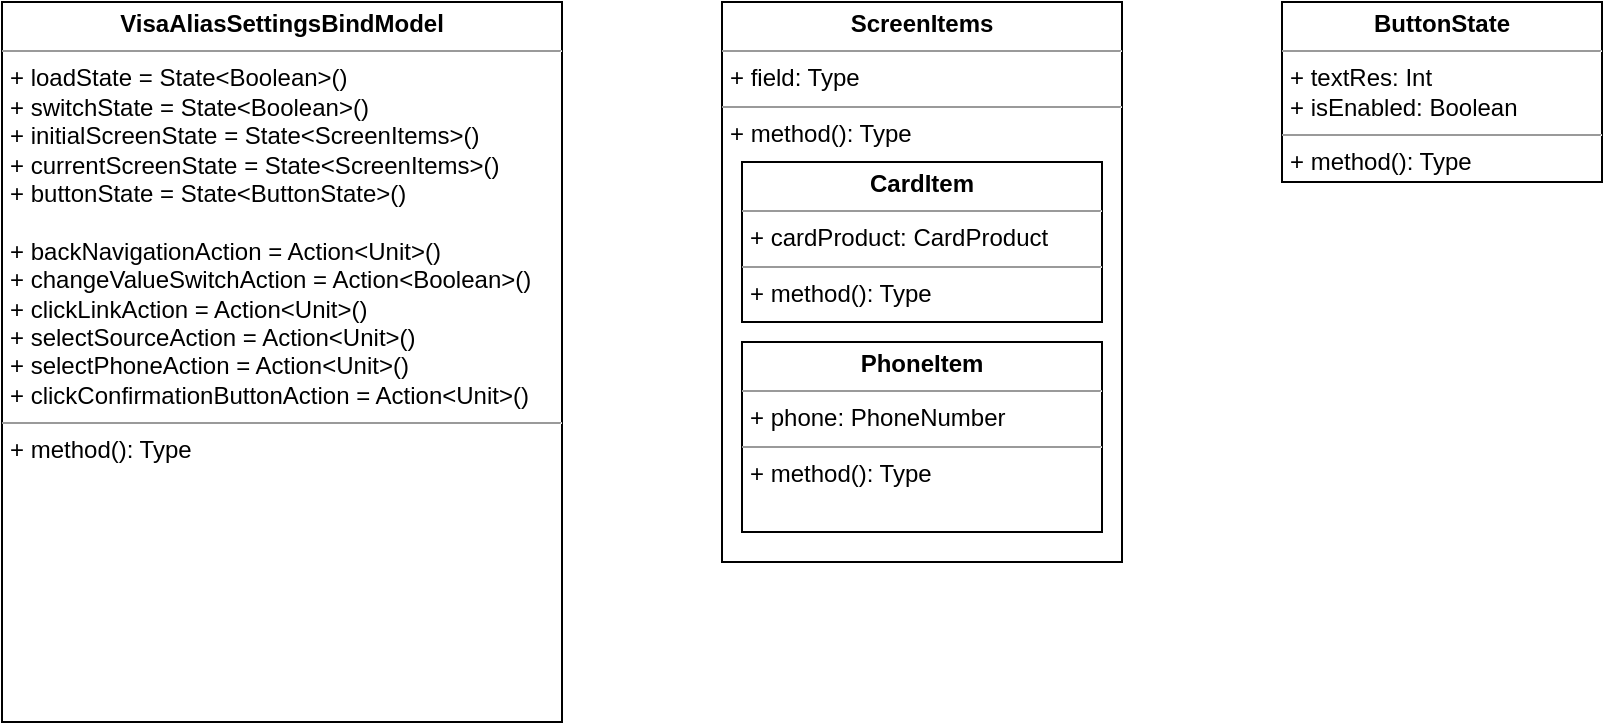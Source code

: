 <mxfile version="16.5.3" type="github">
  <diagram id="FZS-LspY1kVB6EsSSzgE" name="Page-1">
    <mxGraphModel dx="981" dy="532" grid="1" gridSize="10" guides="1" tooltips="1" connect="1" arrows="1" fold="1" page="1" pageScale="1" pageWidth="850" pageHeight="1100" math="0" shadow="0">
      <root>
        <mxCell id="0" />
        <mxCell id="1" parent="0" />
        <mxCell id="EoWeRwG33imuI-vRMXuL-1" value="&lt;p style=&quot;margin: 0px ; margin-top: 4px ; text-align: center&quot;&gt;&lt;b&gt;VisaAliasSettingsBindModel&lt;/b&gt;&lt;/p&gt;&lt;hr size=&quot;1&quot;&gt;&lt;p style=&quot;margin: 0px ; margin-left: 4px&quot;&gt;+ loadState = State&amp;lt;Boolean&amp;gt;()&lt;/p&gt;&lt;p style=&quot;margin: 0px ; margin-left: 4px&quot;&gt;+ switchState = State&amp;lt;Boolean&amp;gt;()&lt;/p&gt;&lt;p style=&quot;margin: 0px ; margin-left: 4px&quot;&gt;+ initialScreenState = State&amp;lt;ScreenItems&amp;gt;()&lt;/p&gt;&lt;p style=&quot;margin: 0px ; margin-left: 4px&quot;&gt;+ currentScreenState = State&amp;lt;ScreenItems&amp;gt;()&lt;/p&gt;&lt;p style=&quot;margin: 0px ; margin-left: 4px&quot;&gt;+ buttonState = State&amp;lt;ButtonState&amp;gt;()&lt;br&gt;&lt;/p&gt;&lt;p style=&quot;margin: 0px ; margin-left: 4px&quot;&gt;&lt;br&gt;&lt;/p&gt;&lt;p style=&quot;margin: 0px ; margin-left: 4px&quot;&gt;+ backNavigationAction = Action&amp;lt;Unit&amp;gt;()&lt;br&gt;&lt;/p&gt;&lt;p style=&quot;margin: 0px ; margin-left: 4px&quot;&gt;+ changeValueSwitchAction = Action&amp;lt;Boolean&amp;gt;()&lt;/p&gt;&lt;p style=&quot;margin: 0px ; margin-left: 4px&quot;&gt;+ clickLinkAction = Action&amp;lt;Unit&amp;gt;()&lt;/p&gt;&lt;p style=&quot;margin: 0px ; margin-left: 4px&quot;&gt;+ selectSourceAction = Action&amp;lt;Unit&amp;gt;()&lt;/p&gt;&lt;p style=&quot;margin: 0px ; margin-left: 4px&quot;&gt;+ selectPhoneAction = Action&amp;lt;Unit&amp;gt;()&lt;/p&gt;&lt;p style=&quot;margin: 0px ; margin-left: 4px&quot;&gt;+ clickConfirmationButtonAction = Action&amp;lt;Unit&amp;gt;()&lt;br&gt;&lt;/p&gt;&lt;hr size=&quot;1&quot;&gt;&lt;p style=&quot;margin: 0px ; margin-left: 4px&quot;&gt;+ method(): Type&lt;/p&gt;" style="verticalAlign=top;align=left;overflow=fill;fontSize=12;fontFamily=Helvetica;html=1;" vertex="1" parent="1">
          <mxGeometry x="80" y="80" width="280" height="360" as="geometry" />
        </mxCell>
        <mxCell id="EoWeRwG33imuI-vRMXuL-2" value="&lt;p style=&quot;margin: 0px ; margin-top: 4px ; text-align: center&quot;&gt;&lt;b&gt;ScreenItems&lt;/b&gt;&lt;/p&gt;&lt;hr size=&quot;1&quot;&gt;&lt;p style=&quot;margin: 0px ; margin-left: 4px&quot;&gt;+ field: Type&lt;/p&gt;&lt;hr size=&quot;1&quot;&gt;&lt;p style=&quot;margin: 0px ; margin-left: 4px&quot;&gt;+ method(): Type&lt;/p&gt;" style="verticalAlign=top;align=left;overflow=fill;fontSize=12;fontFamily=Helvetica;html=1;" vertex="1" parent="1">
          <mxGeometry x="440" y="80" width="200" height="280" as="geometry" />
        </mxCell>
        <mxCell id="EoWeRwG33imuI-vRMXuL-3" value="&lt;p style=&quot;margin: 0px ; margin-top: 4px ; text-align: center&quot;&gt;&lt;b&gt;CardItem&lt;/b&gt;&lt;/p&gt;&lt;hr size=&quot;1&quot;&gt;&lt;p style=&quot;margin: 0px ; margin-left: 4px&quot;&gt;+ cardProduct: CardProduct&lt;/p&gt;&lt;hr size=&quot;1&quot;&gt;&lt;p style=&quot;margin: 0px ; margin-left: 4px&quot;&gt;+ method(): Type&lt;/p&gt;" style="verticalAlign=top;align=left;overflow=fill;fontSize=12;fontFamily=Helvetica;html=1;" vertex="1" parent="1">
          <mxGeometry x="450" y="160" width="180" height="80" as="geometry" />
        </mxCell>
        <mxCell id="EoWeRwG33imuI-vRMXuL-4" value="&lt;p style=&quot;margin: 0px ; margin-top: 4px ; text-align: center&quot;&gt;&lt;b&gt;PhoneItem&lt;/b&gt;&lt;/p&gt;&lt;hr size=&quot;1&quot;&gt;&lt;p style=&quot;margin: 0px ; margin-left: 4px&quot;&gt;+ phone: PhoneNumber&lt;/p&gt;&lt;hr size=&quot;1&quot;&gt;&lt;p style=&quot;margin: 0px ; margin-left: 4px&quot;&gt;+ method(): Type&lt;/p&gt;" style="verticalAlign=top;align=left;overflow=fill;fontSize=12;fontFamily=Helvetica;html=1;" vertex="1" parent="1">
          <mxGeometry x="450" y="250" width="180" height="95" as="geometry" />
        </mxCell>
        <mxCell id="EoWeRwG33imuI-vRMXuL-6" value="&lt;p style=&quot;margin: 0px ; margin-top: 4px ; text-align: center&quot;&gt;&lt;b&gt;ButtonState&lt;/b&gt;&lt;/p&gt;&lt;hr size=&quot;1&quot;&gt;&lt;p style=&quot;margin: 0px ; margin-left: 4px&quot;&gt;+ textRes: Int&lt;/p&gt;&lt;p style=&quot;margin: 0px ; margin-left: 4px&quot;&gt;+ isEnabled: Boolean&lt;br&gt;&lt;/p&gt;&lt;hr size=&quot;1&quot;&gt;&lt;p style=&quot;margin: 0px ; margin-left: 4px&quot;&gt;+ method(): Type&lt;/p&gt;" style="verticalAlign=top;align=left;overflow=fill;fontSize=12;fontFamily=Helvetica;html=1;" vertex="1" parent="1">
          <mxGeometry x="720" y="80" width="160" height="90" as="geometry" />
        </mxCell>
      </root>
    </mxGraphModel>
  </diagram>
</mxfile>
